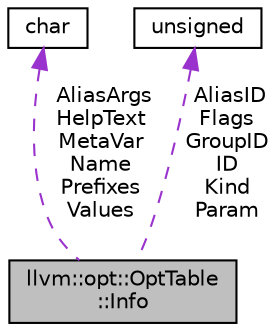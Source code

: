 digraph "llvm::opt::OptTable::Info"
{
 // LATEX_PDF_SIZE
  bgcolor="transparent";
  edge [fontname="Helvetica",fontsize="10",labelfontname="Helvetica",labelfontsize="10"];
  node [fontname="Helvetica",fontsize="10",shape="box"];
  Node1 [label="llvm::opt::OptTable\l::Info",height=0.2,width=0.4,color="black", fillcolor="grey75", style="filled", fontcolor="black",tooltip="Entry for a single option instance in the option data table."];
  Node2 -> Node1 [dir="back",color="darkorchid3",fontsize="10",style="dashed",label=" AliasArgs\nHelpText\nMetaVar\nName\nPrefixes\nValues" ,fontname="Helvetica"];
  Node2 [label="char",height=0.2,width=0.4,color="black",URL="$classchar.html",tooltip=" "];
  Node3 -> Node1 [dir="back",color="darkorchid3",fontsize="10",style="dashed",label=" AliasID\nFlags\nGroupID\nID\nKind\nParam" ,fontname="Helvetica"];
  Node3 [label="unsigned",height=0.2,width=0.4,color="black",URL="$classunsigned.html",tooltip=" "];
}
